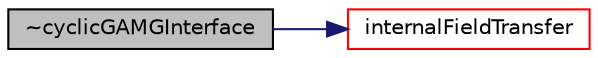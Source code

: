 digraph "~cyclicGAMGInterface"
{
  bgcolor="transparent";
  edge [fontname="Helvetica",fontsize="10",labelfontname="Helvetica",labelfontsize="10"];
  node [fontname="Helvetica",fontsize="10",shape=record];
  rankdir="LR";
  Node14 [label="~cyclicGAMGInterface",height=0.2,width=0.4,color="black", fillcolor="grey75", style="filled", fontcolor="black"];
  Node14 -> Node15 [color="midnightblue",fontsize="10",style="solid",fontname="Helvetica"];
  Node15 [label="internalFieldTransfer",height=0.2,width=0.4,color="red",URL="$a28065.html#ad05b703ae05eacb09fd29d99f8e0edca",tooltip="Transfer and return internal field adjacent to the interface. "];
}
